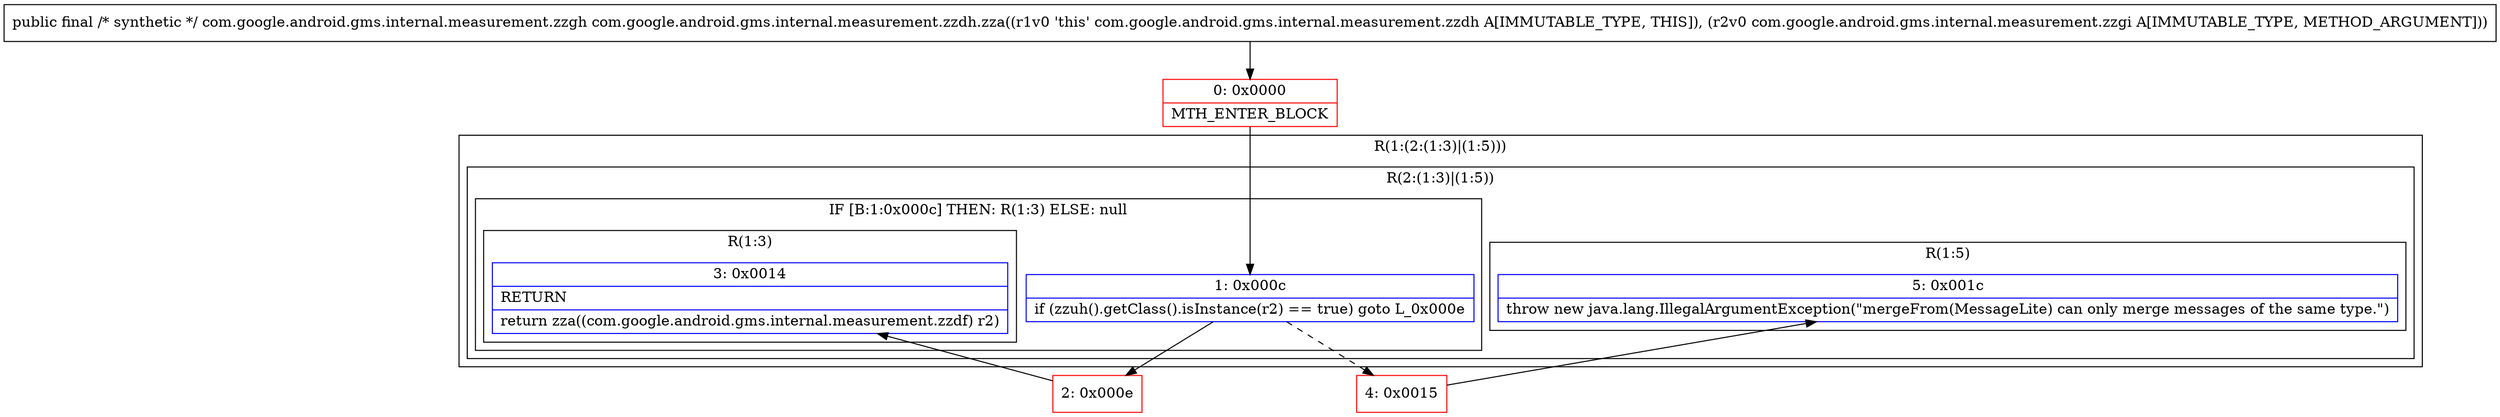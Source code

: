 digraph "CFG forcom.google.android.gms.internal.measurement.zzdh.zza(Lcom\/google\/android\/gms\/internal\/measurement\/zzgi;)Lcom\/google\/android\/gms\/internal\/measurement\/zzgh;" {
subgraph cluster_Region_884420260 {
label = "R(1:(2:(1:3)|(1:5)))";
node [shape=record,color=blue];
subgraph cluster_Region_38045714 {
label = "R(2:(1:3)|(1:5))";
node [shape=record,color=blue];
subgraph cluster_IfRegion_5374899 {
label = "IF [B:1:0x000c] THEN: R(1:3) ELSE: null";
node [shape=record,color=blue];
Node_1 [shape=record,label="{1\:\ 0x000c|if (zzuh().getClass().isInstance(r2) == true) goto L_0x000e\l}"];
subgraph cluster_Region_845887830 {
label = "R(1:3)";
node [shape=record,color=blue];
Node_3 [shape=record,label="{3\:\ 0x0014|RETURN\l|return zza((com.google.android.gms.internal.measurement.zzdf) r2)\l}"];
}
}
subgraph cluster_Region_1067774897 {
label = "R(1:5)";
node [shape=record,color=blue];
Node_5 [shape=record,label="{5\:\ 0x001c|throw new java.lang.IllegalArgumentException(\"mergeFrom(MessageLite) can only merge messages of the same type.\")\l}"];
}
}
}
Node_0 [shape=record,color=red,label="{0\:\ 0x0000|MTH_ENTER_BLOCK\l}"];
Node_2 [shape=record,color=red,label="{2\:\ 0x000e}"];
Node_4 [shape=record,color=red,label="{4\:\ 0x0015}"];
MethodNode[shape=record,label="{public final \/* synthetic *\/ com.google.android.gms.internal.measurement.zzgh com.google.android.gms.internal.measurement.zzdh.zza((r1v0 'this' com.google.android.gms.internal.measurement.zzdh A[IMMUTABLE_TYPE, THIS]), (r2v0 com.google.android.gms.internal.measurement.zzgi A[IMMUTABLE_TYPE, METHOD_ARGUMENT])) }"];
MethodNode -> Node_0;
Node_1 -> Node_2;
Node_1 -> Node_4[style=dashed];
Node_0 -> Node_1;
Node_2 -> Node_3;
Node_4 -> Node_5;
}

